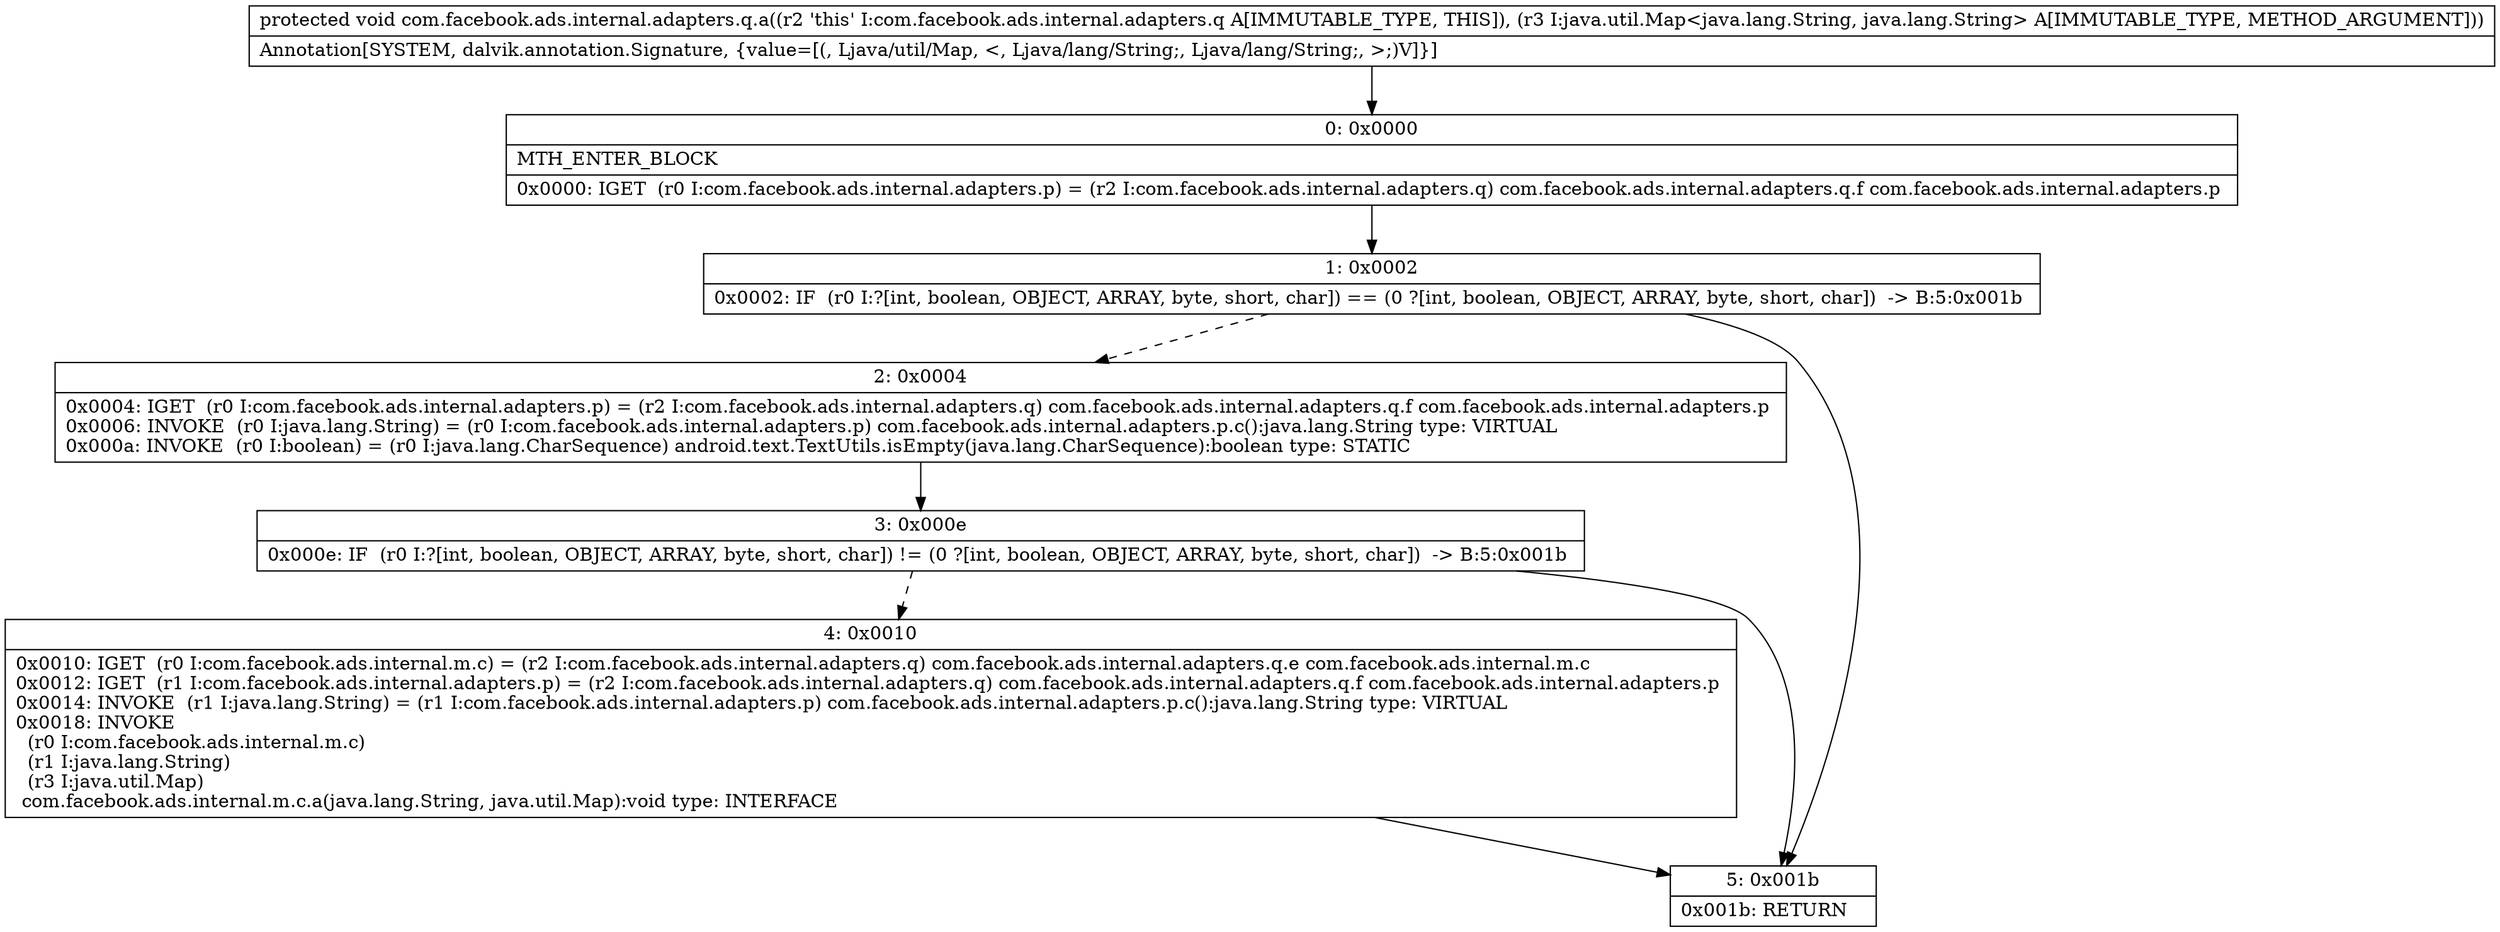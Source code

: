 digraph "CFG forcom.facebook.ads.internal.adapters.q.a(Ljava\/util\/Map;)V" {
Node_0 [shape=record,label="{0\:\ 0x0000|MTH_ENTER_BLOCK\l|0x0000: IGET  (r0 I:com.facebook.ads.internal.adapters.p) = (r2 I:com.facebook.ads.internal.adapters.q) com.facebook.ads.internal.adapters.q.f com.facebook.ads.internal.adapters.p \l}"];
Node_1 [shape=record,label="{1\:\ 0x0002|0x0002: IF  (r0 I:?[int, boolean, OBJECT, ARRAY, byte, short, char]) == (0 ?[int, boolean, OBJECT, ARRAY, byte, short, char])  \-\> B:5:0x001b \l}"];
Node_2 [shape=record,label="{2\:\ 0x0004|0x0004: IGET  (r0 I:com.facebook.ads.internal.adapters.p) = (r2 I:com.facebook.ads.internal.adapters.q) com.facebook.ads.internal.adapters.q.f com.facebook.ads.internal.adapters.p \l0x0006: INVOKE  (r0 I:java.lang.String) = (r0 I:com.facebook.ads.internal.adapters.p) com.facebook.ads.internal.adapters.p.c():java.lang.String type: VIRTUAL \l0x000a: INVOKE  (r0 I:boolean) = (r0 I:java.lang.CharSequence) android.text.TextUtils.isEmpty(java.lang.CharSequence):boolean type: STATIC \l}"];
Node_3 [shape=record,label="{3\:\ 0x000e|0x000e: IF  (r0 I:?[int, boolean, OBJECT, ARRAY, byte, short, char]) != (0 ?[int, boolean, OBJECT, ARRAY, byte, short, char])  \-\> B:5:0x001b \l}"];
Node_4 [shape=record,label="{4\:\ 0x0010|0x0010: IGET  (r0 I:com.facebook.ads.internal.m.c) = (r2 I:com.facebook.ads.internal.adapters.q) com.facebook.ads.internal.adapters.q.e com.facebook.ads.internal.m.c \l0x0012: IGET  (r1 I:com.facebook.ads.internal.adapters.p) = (r2 I:com.facebook.ads.internal.adapters.q) com.facebook.ads.internal.adapters.q.f com.facebook.ads.internal.adapters.p \l0x0014: INVOKE  (r1 I:java.lang.String) = (r1 I:com.facebook.ads.internal.adapters.p) com.facebook.ads.internal.adapters.p.c():java.lang.String type: VIRTUAL \l0x0018: INVOKE  \l  (r0 I:com.facebook.ads.internal.m.c)\l  (r1 I:java.lang.String)\l  (r3 I:java.util.Map)\l com.facebook.ads.internal.m.c.a(java.lang.String, java.util.Map):void type: INTERFACE \l}"];
Node_5 [shape=record,label="{5\:\ 0x001b|0x001b: RETURN   \l}"];
MethodNode[shape=record,label="{protected void com.facebook.ads.internal.adapters.q.a((r2 'this' I:com.facebook.ads.internal.adapters.q A[IMMUTABLE_TYPE, THIS]), (r3 I:java.util.Map\<java.lang.String, java.lang.String\> A[IMMUTABLE_TYPE, METHOD_ARGUMENT]))  | Annotation[SYSTEM, dalvik.annotation.Signature, \{value=[(, Ljava\/util\/Map, \<, Ljava\/lang\/String;, Ljava\/lang\/String;, \>;)V]\}]\l}"];
MethodNode -> Node_0;
Node_0 -> Node_1;
Node_1 -> Node_2[style=dashed];
Node_1 -> Node_5;
Node_2 -> Node_3;
Node_3 -> Node_4[style=dashed];
Node_3 -> Node_5;
Node_4 -> Node_5;
}

